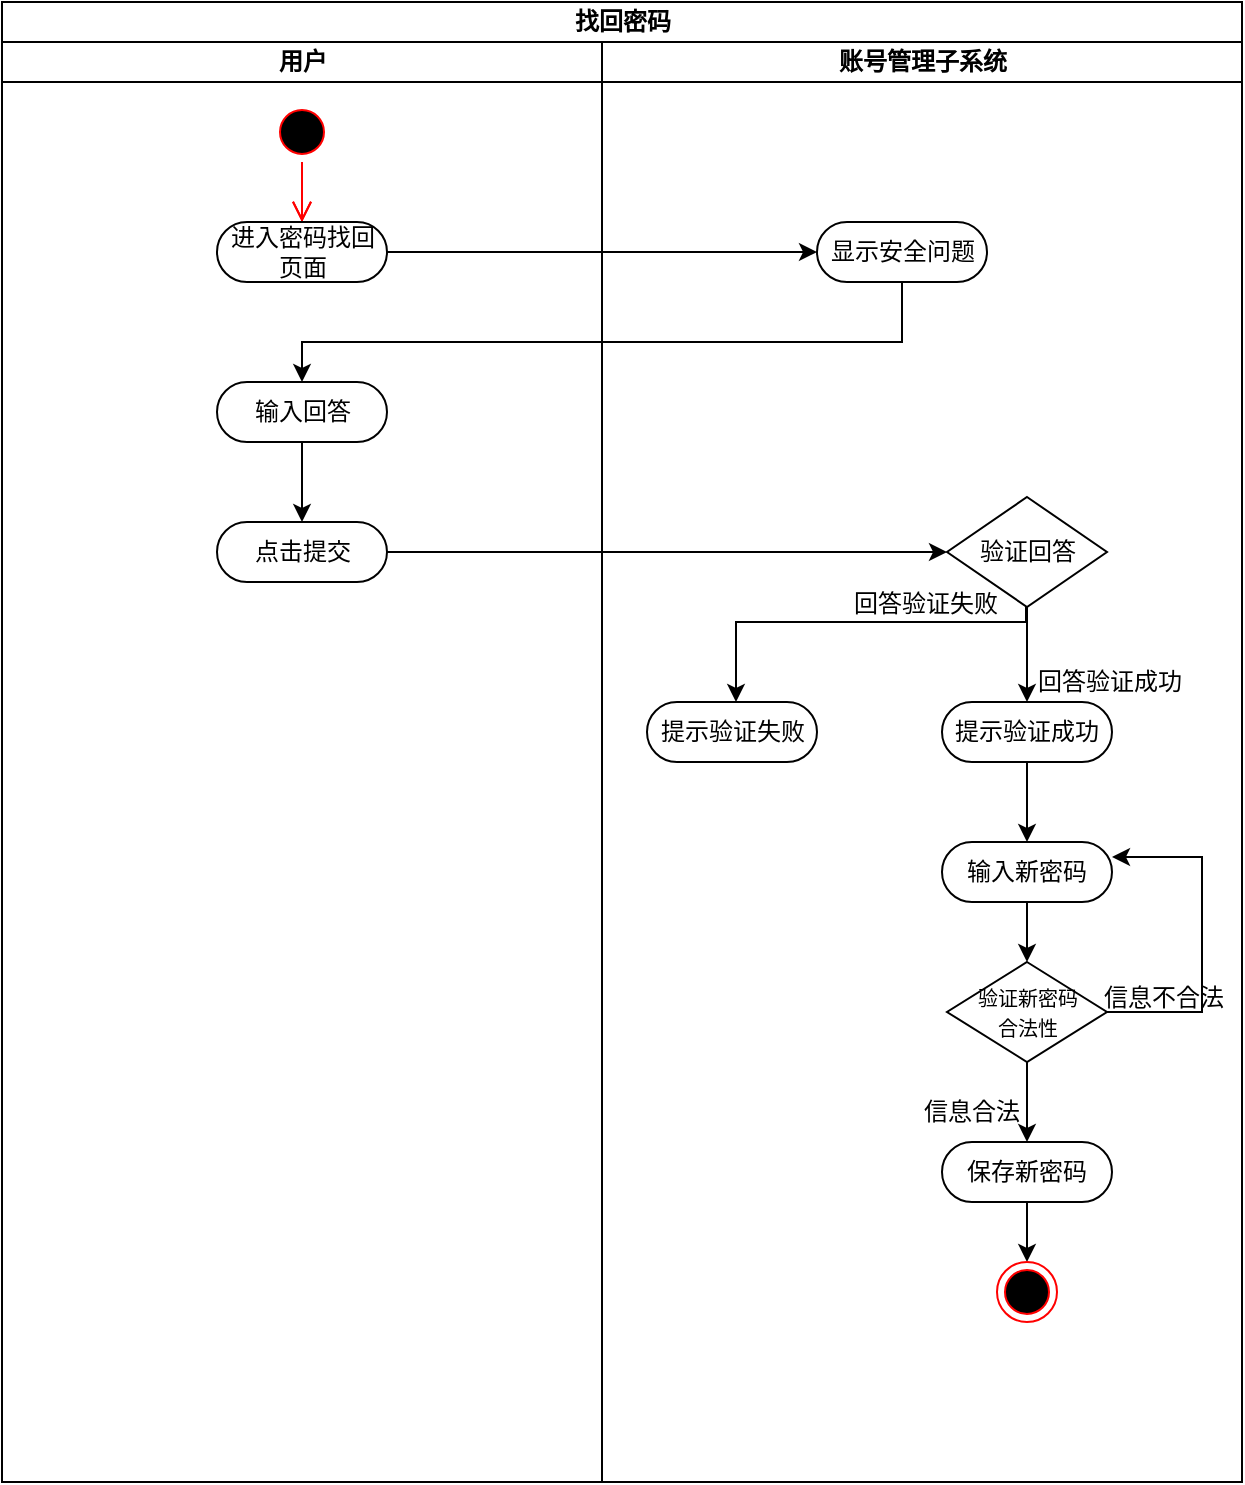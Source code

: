 <mxfile version="22.1.18" type="github">
  <diagram id="prtHgNgQTEPvFCAcTncT" name="Page-1">
    <mxGraphModel dx="1407" dy="720" grid="1" gridSize="10" guides="1" tooltips="1" connect="1" arrows="1" fold="1" page="1" pageScale="1" pageWidth="827" pageHeight="1169" math="0" shadow="0">
      <root>
        <mxCell id="0" />
        <mxCell id="1" parent="0" />
        <mxCell id="UotE7CJrFkmpILPnAZ5Y-2" value="找回密码" style="swimlane;childLayout=stackLayout;resizeParent=1;resizeParentMax=0;startSize=20;html=1;" vertex="1" parent="1">
          <mxGeometry x="130.0" y="120" width="620" height="740" as="geometry" />
        </mxCell>
        <mxCell id="UotE7CJrFkmpILPnAZ5Y-3" value="用户" style="swimlane;startSize=20;html=1;" vertex="1" parent="UotE7CJrFkmpILPnAZ5Y-2">
          <mxGeometry y="20" width="300" height="720" as="geometry" />
        </mxCell>
        <mxCell id="UotE7CJrFkmpILPnAZ5Y-6" value="" style="ellipse;html=1;shape=startState;fillColor=#000000;strokeColor=#ff0000;" vertex="1" parent="UotE7CJrFkmpILPnAZ5Y-3">
          <mxGeometry x="135.0" y="30" width="30" height="30" as="geometry" />
        </mxCell>
        <mxCell id="UotE7CJrFkmpILPnAZ5Y-7" value="" style="edgeStyle=orthogonalEdgeStyle;html=1;verticalAlign=bottom;endArrow=open;endSize=8;strokeColor=#ff0000;rounded=0;" edge="1" source="UotE7CJrFkmpILPnAZ5Y-8" parent="UotE7CJrFkmpILPnAZ5Y-3">
          <mxGeometry relative="1" as="geometry">
            <mxPoint x="150.0" y="90" as="targetPoint" />
          </mxGeometry>
        </mxCell>
        <mxCell id="UotE7CJrFkmpILPnAZ5Y-9" value="" style="edgeStyle=orthogonalEdgeStyle;html=1;verticalAlign=bottom;endArrow=open;endSize=8;strokeColor=#ff0000;rounded=0;" edge="1" parent="UotE7CJrFkmpILPnAZ5Y-3" source="UotE7CJrFkmpILPnAZ5Y-6" target="UotE7CJrFkmpILPnAZ5Y-8">
          <mxGeometry relative="1" as="geometry">
            <mxPoint x="280" y="230" as="targetPoint" />
            <mxPoint x="280.0" y="200" as="sourcePoint" />
          </mxGeometry>
        </mxCell>
        <mxCell id="UotE7CJrFkmpILPnAZ5Y-8" value="进入密码找回页面" style="rounded=1;whiteSpace=wrap;html=1;shadow=0;comic=0;labelBackgroundColor=none;strokeWidth=1;fontFamily=Verdana;fontSize=12;align=center;arcSize=50;" vertex="1" parent="UotE7CJrFkmpILPnAZ5Y-3">
          <mxGeometry x="107.5" y="90" width="85" height="30" as="geometry" />
        </mxCell>
        <mxCell id="UotE7CJrFkmpILPnAZ5Y-15" style="edgeStyle=orthogonalEdgeStyle;rounded=0;orthogonalLoop=1;jettySize=auto;html=1;" edge="1" parent="UotE7CJrFkmpILPnAZ5Y-3" source="UotE7CJrFkmpILPnAZ5Y-12" target="UotE7CJrFkmpILPnAZ5Y-14">
          <mxGeometry relative="1" as="geometry" />
        </mxCell>
        <mxCell id="UotE7CJrFkmpILPnAZ5Y-12" value="输入回答" style="rounded=1;whiteSpace=wrap;html=1;shadow=0;comic=0;labelBackgroundColor=none;strokeWidth=1;fontFamily=Verdana;fontSize=12;align=center;arcSize=50;" vertex="1" parent="UotE7CJrFkmpILPnAZ5Y-3">
          <mxGeometry x="107.5" y="170" width="85" height="30" as="geometry" />
        </mxCell>
        <mxCell id="UotE7CJrFkmpILPnAZ5Y-14" value="点击提交" style="rounded=1;whiteSpace=wrap;html=1;shadow=0;comic=0;labelBackgroundColor=none;strokeWidth=1;fontFamily=Verdana;fontSize=12;align=center;arcSize=50;" vertex="1" parent="UotE7CJrFkmpILPnAZ5Y-3">
          <mxGeometry x="107.5" y="240" width="85" height="30" as="geometry" />
        </mxCell>
        <mxCell id="UotE7CJrFkmpILPnAZ5Y-4" value="账号管理子系统" style="swimlane;startSize=20;html=1;" vertex="1" parent="UotE7CJrFkmpILPnAZ5Y-2">
          <mxGeometry x="300" y="20" width="320" height="720" as="geometry" />
        </mxCell>
        <mxCell id="UotE7CJrFkmpILPnAZ5Y-10" value="显示安全问题" style="rounded=1;whiteSpace=wrap;html=1;shadow=0;comic=0;labelBackgroundColor=none;strokeWidth=1;fontFamily=Verdana;fontSize=12;align=center;arcSize=50;" vertex="1" parent="UotE7CJrFkmpILPnAZ5Y-4">
          <mxGeometry x="107.5" y="90" width="85" height="30" as="geometry" />
        </mxCell>
        <mxCell id="UotE7CJrFkmpILPnAZ5Y-19" style="edgeStyle=orthogonalEdgeStyle;rounded=0;orthogonalLoop=1;jettySize=auto;html=1;" edge="1" parent="UotE7CJrFkmpILPnAZ5Y-4" source="UotE7CJrFkmpILPnAZ5Y-16" target="UotE7CJrFkmpILPnAZ5Y-18">
          <mxGeometry relative="1" as="geometry" />
        </mxCell>
        <mxCell id="UotE7CJrFkmpILPnAZ5Y-36" style="edgeStyle=orthogonalEdgeStyle;rounded=0;orthogonalLoop=1;jettySize=auto;html=1;entryX=0.5;entryY=0;entryDx=0;entryDy=0;" edge="1" parent="UotE7CJrFkmpILPnAZ5Y-4">
          <mxGeometry relative="1" as="geometry">
            <mxPoint x="212.0" y="280.781" as="sourcePoint" />
            <mxPoint x="67.0" y="330" as="targetPoint" />
            <Array as="points">
              <mxPoint x="212" y="290" />
              <mxPoint x="67" y="290" />
            </Array>
          </mxGeometry>
        </mxCell>
        <mxCell id="UotE7CJrFkmpILPnAZ5Y-16" value="验证回答" style="rhombus;whiteSpace=wrap;html=1;" vertex="1" parent="UotE7CJrFkmpILPnAZ5Y-4">
          <mxGeometry x="172.5" y="227.5" width="80" height="55" as="geometry" />
        </mxCell>
        <mxCell id="UotE7CJrFkmpILPnAZ5Y-22" style="edgeStyle=orthogonalEdgeStyle;rounded=0;orthogonalLoop=1;jettySize=auto;html=1;" edge="1" parent="UotE7CJrFkmpILPnAZ5Y-4" source="UotE7CJrFkmpILPnAZ5Y-18" target="UotE7CJrFkmpILPnAZ5Y-21">
          <mxGeometry relative="1" as="geometry" />
        </mxCell>
        <mxCell id="UotE7CJrFkmpILPnAZ5Y-18" value="提示验证成功" style="rounded=1;whiteSpace=wrap;html=1;shadow=0;comic=0;labelBackgroundColor=none;strokeWidth=1;fontFamily=Verdana;fontSize=12;align=center;arcSize=50;" vertex="1" parent="UotE7CJrFkmpILPnAZ5Y-4">
          <mxGeometry x="170.0" y="330" width="85" height="30" as="geometry" />
        </mxCell>
        <mxCell id="UotE7CJrFkmpILPnAZ5Y-20" value="回答验证成功" style="text;html=1;strokeColor=none;fillColor=none;align=center;verticalAlign=middle;whiteSpace=wrap;rounded=0;" vertex="1" parent="UotE7CJrFkmpILPnAZ5Y-4">
          <mxGeometry x="214" y="305" width="80" height="30" as="geometry" />
        </mxCell>
        <mxCell id="UotE7CJrFkmpILPnAZ5Y-24" style="edgeStyle=orthogonalEdgeStyle;rounded=0;orthogonalLoop=1;jettySize=auto;html=1;" edge="1" parent="UotE7CJrFkmpILPnAZ5Y-4" source="UotE7CJrFkmpILPnAZ5Y-21" target="UotE7CJrFkmpILPnAZ5Y-23">
          <mxGeometry relative="1" as="geometry" />
        </mxCell>
        <mxCell id="UotE7CJrFkmpILPnAZ5Y-21" value="输入新密码" style="rounded=1;whiteSpace=wrap;html=1;shadow=0;comic=0;labelBackgroundColor=none;strokeWidth=1;fontFamily=Verdana;fontSize=12;align=center;arcSize=50;" vertex="1" parent="UotE7CJrFkmpILPnAZ5Y-4">
          <mxGeometry x="170.0" y="400" width="85" height="30" as="geometry" />
        </mxCell>
        <mxCell id="UotE7CJrFkmpILPnAZ5Y-25" style="edgeStyle=orthogonalEdgeStyle;rounded=0;orthogonalLoop=1;jettySize=auto;html=1;entryX=1;entryY=0.25;entryDx=0;entryDy=0;" edge="1" parent="UotE7CJrFkmpILPnAZ5Y-4" source="UotE7CJrFkmpILPnAZ5Y-23" target="UotE7CJrFkmpILPnAZ5Y-21">
          <mxGeometry relative="1" as="geometry">
            <Array as="points">
              <mxPoint x="300" y="485" />
              <mxPoint x="300" y="408" />
            </Array>
          </mxGeometry>
        </mxCell>
        <mxCell id="UotE7CJrFkmpILPnAZ5Y-31" style="edgeStyle=orthogonalEdgeStyle;rounded=0;orthogonalLoop=1;jettySize=auto;html=1;" edge="1" parent="UotE7CJrFkmpILPnAZ5Y-4" source="UotE7CJrFkmpILPnAZ5Y-23" target="UotE7CJrFkmpILPnAZ5Y-29">
          <mxGeometry relative="1" as="geometry" />
        </mxCell>
        <mxCell id="UotE7CJrFkmpILPnAZ5Y-23" value="&lt;font style=&quot;font-size: 10px;&quot;&gt;验证新密码&lt;br&gt;合法性&lt;/font&gt;" style="rhombus;whiteSpace=wrap;html=1;" vertex="1" parent="UotE7CJrFkmpILPnAZ5Y-4">
          <mxGeometry x="172.5" y="460" width="80" height="50" as="geometry" />
        </mxCell>
        <mxCell id="UotE7CJrFkmpILPnAZ5Y-26" value="信息不合法" style="text;html=1;strokeColor=none;fillColor=none;align=center;verticalAlign=middle;whiteSpace=wrap;rounded=0;" vertex="1" parent="UotE7CJrFkmpILPnAZ5Y-4">
          <mxGeometry x="246.0" y="463" width="70" height="30" as="geometry" />
        </mxCell>
        <mxCell id="UotE7CJrFkmpILPnAZ5Y-34" style="edgeStyle=orthogonalEdgeStyle;rounded=0;orthogonalLoop=1;jettySize=auto;html=1;" edge="1" parent="UotE7CJrFkmpILPnAZ5Y-4" source="UotE7CJrFkmpILPnAZ5Y-29" target="UotE7CJrFkmpILPnAZ5Y-33">
          <mxGeometry relative="1" as="geometry" />
        </mxCell>
        <mxCell id="UotE7CJrFkmpILPnAZ5Y-29" value="保存新密码" style="rounded=1;whiteSpace=wrap;html=1;shadow=0;comic=0;labelBackgroundColor=none;strokeWidth=1;fontFamily=Verdana;fontSize=12;align=center;arcSize=50;" vertex="1" parent="UotE7CJrFkmpILPnAZ5Y-4">
          <mxGeometry x="170.0" y="550" width="85" height="30" as="geometry" />
        </mxCell>
        <mxCell id="UotE7CJrFkmpILPnAZ5Y-32" value="信息合法" style="text;html=1;strokeColor=none;fillColor=none;align=center;verticalAlign=middle;whiteSpace=wrap;rounded=0;" vertex="1" parent="UotE7CJrFkmpILPnAZ5Y-4">
          <mxGeometry x="155.0" y="520" width="60" height="30" as="geometry" />
        </mxCell>
        <mxCell id="UotE7CJrFkmpILPnAZ5Y-33" value="" style="ellipse;html=1;shape=endState;fillColor=#000000;strokeColor=#ff0000;" vertex="1" parent="UotE7CJrFkmpILPnAZ5Y-4">
          <mxGeometry x="197.5" y="610" width="30" height="30" as="geometry" />
        </mxCell>
        <mxCell id="UotE7CJrFkmpILPnAZ5Y-35" value="提示验证失败" style="rounded=1;whiteSpace=wrap;html=1;shadow=0;comic=0;labelBackgroundColor=none;strokeWidth=1;fontFamily=Verdana;fontSize=12;align=center;arcSize=50;" vertex="1" parent="UotE7CJrFkmpILPnAZ5Y-4">
          <mxGeometry x="22.5" y="330" width="85" height="30" as="geometry" />
        </mxCell>
        <mxCell id="UotE7CJrFkmpILPnAZ5Y-37" value="回答验证失败" style="text;html=1;strokeColor=none;fillColor=none;align=center;verticalAlign=middle;whiteSpace=wrap;rounded=0;" vertex="1" parent="UotE7CJrFkmpILPnAZ5Y-4">
          <mxGeometry x="121.5" y="266" width="80" height="30" as="geometry" />
        </mxCell>
        <mxCell id="UotE7CJrFkmpILPnAZ5Y-11" style="edgeStyle=orthogonalEdgeStyle;rounded=0;orthogonalLoop=1;jettySize=auto;html=1;" edge="1" parent="UotE7CJrFkmpILPnAZ5Y-2" source="UotE7CJrFkmpILPnAZ5Y-8" target="UotE7CJrFkmpILPnAZ5Y-10">
          <mxGeometry relative="1" as="geometry" />
        </mxCell>
        <mxCell id="UotE7CJrFkmpILPnAZ5Y-13" style="edgeStyle=orthogonalEdgeStyle;rounded=0;orthogonalLoop=1;jettySize=auto;html=1;entryX=0.5;entryY=0;entryDx=0;entryDy=0;" edge="1" parent="UotE7CJrFkmpILPnAZ5Y-2" source="UotE7CJrFkmpILPnAZ5Y-10" target="UotE7CJrFkmpILPnAZ5Y-12">
          <mxGeometry relative="1" as="geometry">
            <Array as="points">
              <mxPoint x="450" y="170" />
              <mxPoint x="150" y="170" />
            </Array>
          </mxGeometry>
        </mxCell>
        <mxCell id="UotE7CJrFkmpILPnAZ5Y-17" style="edgeStyle=orthogonalEdgeStyle;rounded=0;orthogonalLoop=1;jettySize=auto;html=1;entryX=0;entryY=0.5;entryDx=0;entryDy=0;" edge="1" parent="UotE7CJrFkmpILPnAZ5Y-2" source="UotE7CJrFkmpILPnAZ5Y-14" target="UotE7CJrFkmpILPnAZ5Y-16">
          <mxGeometry relative="1" as="geometry" />
        </mxCell>
      </root>
    </mxGraphModel>
  </diagram>
</mxfile>
